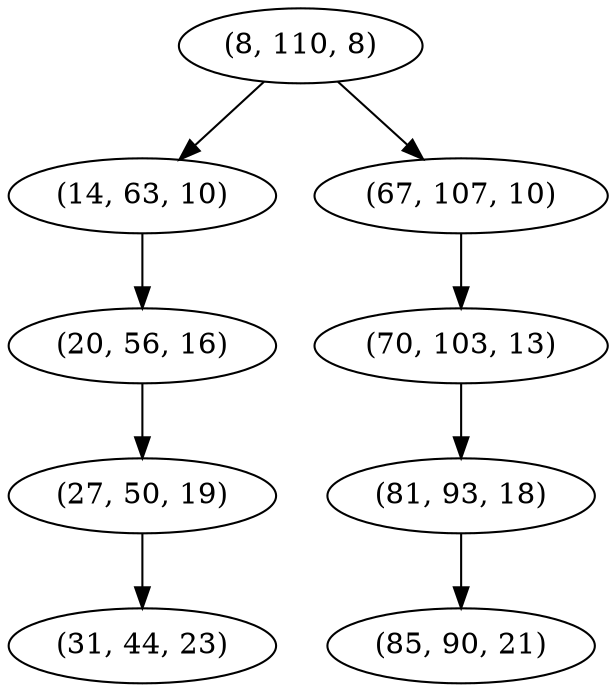 digraph tree {
    "(8, 110, 8)";
    "(14, 63, 10)";
    "(20, 56, 16)";
    "(27, 50, 19)";
    "(31, 44, 23)";
    "(67, 107, 10)";
    "(70, 103, 13)";
    "(81, 93, 18)";
    "(85, 90, 21)";
    "(8, 110, 8)" -> "(14, 63, 10)";
    "(8, 110, 8)" -> "(67, 107, 10)";
    "(14, 63, 10)" -> "(20, 56, 16)";
    "(20, 56, 16)" -> "(27, 50, 19)";
    "(27, 50, 19)" -> "(31, 44, 23)";
    "(67, 107, 10)" -> "(70, 103, 13)";
    "(70, 103, 13)" -> "(81, 93, 18)";
    "(81, 93, 18)" -> "(85, 90, 21)";
}
